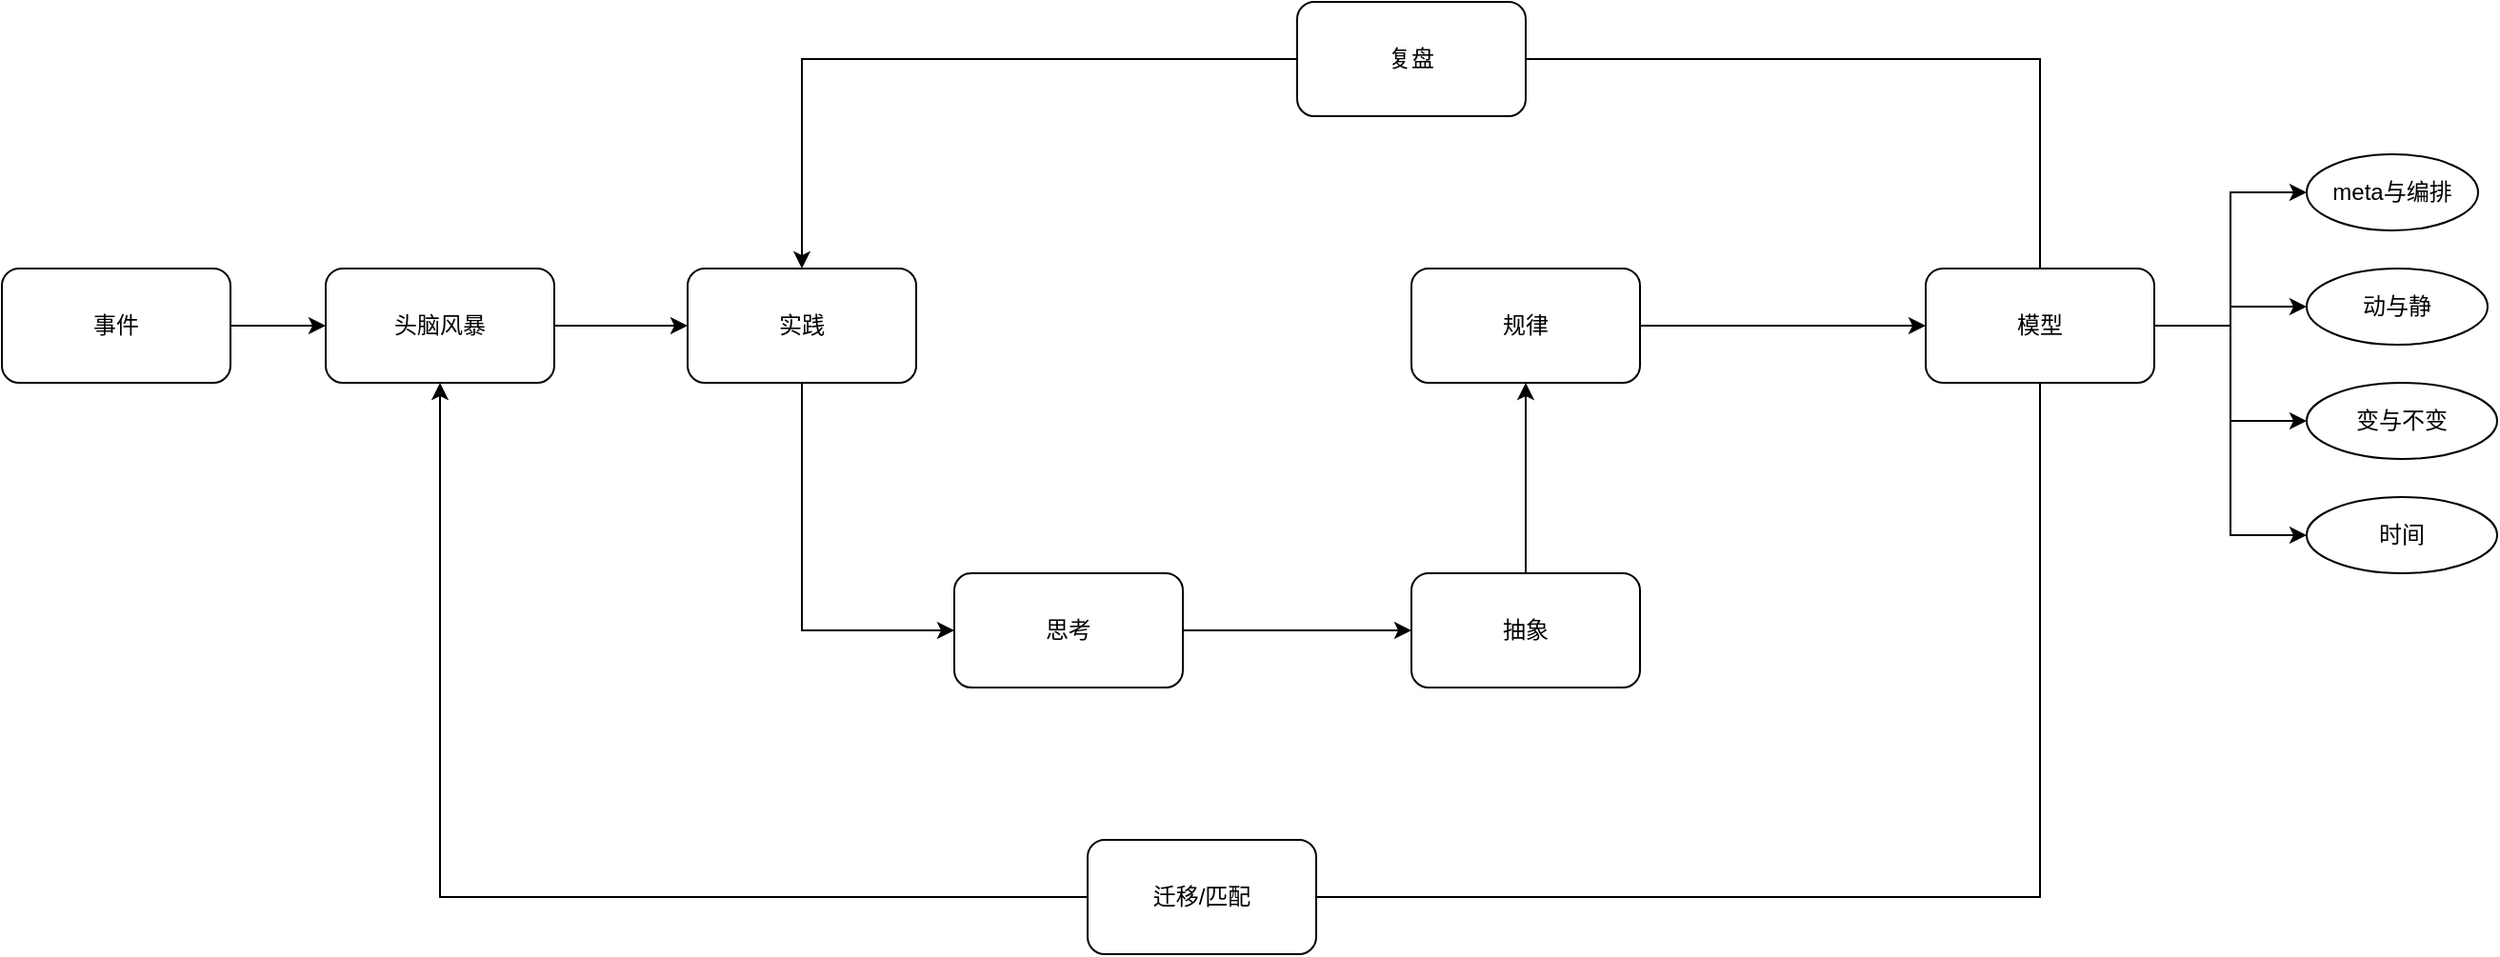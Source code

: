 <mxfile version="20.5.2" type="github">
  <diagram id="BoCD0NbdeXS_dJ5qISnO" name="第 1 页">
    <mxGraphModel dx="1422" dy="800" grid="1" gridSize="10" guides="1" tooltips="1" connect="1" arrows="1" fold="1" page="1" pageScale="1" pageWidth="400000" pageHeight="300000" math="0" shadow="0">
      <root>
        <mxCell id="0" />
        <mxCell id="1" parent="0" />
        <mxCell id="5T_cPl9XXUpTKbzgcnDv-5" style="edgeStyle=orthogonalEdgeStyle;rounded=0;orthogonalLoop=1;jettySize=auto;html=1;exitX=1;exitY=0.5;exitDx=0;exitDy=0;" edge="1" parent="1" source="5T_cPl9XXUpTKbzgcnDv-1" target="5T_cPl9XXUpTKbzgcnDv-4">
          <mxGeometry relative="1" as="geometry" />
        </mxCell>
        <mxCell id="5T_cPl9XXUpTKbzgcnDv-1" value="规律" style="rounded=1;whiteSpace=wrap;html=1;" vertex="1" parent="1">
          <mxGeometry x="780" y="290" width="120" height="60" as="geometry" />
        </mxCell>
        <mxCell id="5T_cPl9XXUpTKbzgcnDv-3" style="edgeStyle=orthogonalEdgeStyle;rounded=0;orthogonalLoop=1;jettySize=auto;html=1;exitX=0.5;exitY=0;exitDx=0;exitDy=0;entryX=0.5;entryY=1;entryDx=0;entryDy=0;" edge="1" parent="1" source="5T_cPl9XXUpTKbzgcnDv-2" target="5T_cPl9XXUpTKbzgcnDv-1">
          <mxGeometry relative="1" as="geometry" />
        </mxCell>
        <mxCell id="5T_cPl9XXUpTKbzgcnDv-2" value="抽象" style="rounded=1;whiteSpace=wrap;html=1;" vertex="1" parent="1">
          <mxGeometry x="780" y="450" width="120" height="60" as="geometry" />
        </mxCell>
        <mxCell id="5T_cPl9XXUpTKbzgcnDv-13" style="edgeStyle=orthogonalEdgeStyle;rounded=0;orthogonalLoop=1;jettySize=auto;html=1;exitX=0.5;exitY=1;exitDx=0;exitDy=0;entryX=0.5;entryY=1;entryDx=0;entryDy=0;" edge="1" parent="1" source="5T_cPl9XXUpTKbzgcnDv-4" target="5T_cPl9XXUpTKbzgcnDv-6">
          <mxGeometry relative="1" as="geometry">
            <Array as="points">
              <mxPoint x="1110" y="620" />
              <mxPoint x="270" y="620" />
            </Array>
          </mxGeometry>
        </mxCell>
        <mxCell id="5T_cPl9XXUpTKbzgcnDv-19" style="edgeStyle=orthogonalEdgeStyle;rounded=0;orthogonalLoop=1;jettySize=auto;html=1;exitX=0.5;exitY=0;exitDx=0;exitDy=0;entryX=0.5;entryY=0;entryDx=0;entryDy=0;" edge="1" parent="1" source="5T_cPl9XXUpTKbzgcnDv-4" target="5T_cPl9XXUpTKbzgcnDv-7">
          <mxGeometry relative="1" as="geometry">
            <Array as="points">
              <mxPoint x="1110" y="180" />
              <mxPoint x="460" y="180" />
            </Array>
          </mxGeometry>
        </mxCell>
        <mxCell id="5T_cPl9XXUpTKbzgcnDv-30" style="edgeStyle=orthogonalEdgeStyle;rounded=0;orthogonalLoop=1;jettySize=auto;html=1;exitX=1;exitY=0.5;exitDx=0;exitDy=0;entryX=0;entryY=0.5;entryDx=0;entryDy=0;" edge="1" parent="1" source="5T_cPl9XXUpTKbzgcnDv-4" target="5T_cPl9XXUpTKbzgcnDv-12">
          <mxGeometry relative="1" as="geometry" />
        </mxCell>
        <mxCell id="5T_cPl9XXUpTKbzgcnDv-31" style="edgeStyle=orthogonalEdgeStyle;rounded=0;orthogonalLoop=1;jettySize=auto;html=1;exitX=1;exitY=0.5;exitDx=0;exitDy=0;" edge="1" parent="1" source="5T_cPl9XXUpTKbzgcnDv-4" target="5T_cPl9XXUpTKbzgcnDv-27">
          <mxGeometry relative="1" as="geometry" />
        </mxCell>
        <mxCell id="5T_cPl9XXUpTKbzgcnDv-32" style="edgeStyle=orthogonalEdgeStyle;rounded=0;orthogonalLoop=1;jettySize=auto;html=1;exitX=1;exitY=0.5;exitDx=0;exitDy=0;" edge="1" parent="1" source="5T_cPl9XXUpTKbzgcnDv-4" target="5T_cPl9XXUpTKbzgcnDv-28">
          <mxGeometry relative="1" as="geometry" />
        </mxCell>
        <mxCell id="5T_cPl9XXUpTKbzgcnDv-33" style="edgeStyle=orthogonalEdgeStyle;rounded=0;orthogonalLoop=1;jettySize=auto;html=1;exitX=1;exitY=0.5;exitDx=0;exitDy=0;entryX=0;entryY=0.5;entryDx=0;entryDy=0;" edge="1" parent="1" source="5T_cPl9XXUpTKbzgcnDv-4" target="5T_cPl9XXUpTKbzgcnDv-29">
          <mxGeometry relative="1" as="geometry" />
        </mxCell>
        <mxCell id="5T_cPl9XXUpTKbzgcnDv-4" value="模型" style="rounded=1;whiteSpace=wrap;html=1;" vertex="1" parent="1">
          <mxGeometry x="1050" y="290" width="120" height="60" as="geometry" />
        </mxCell>
        <mxCell id="5T_cPl9XXUpTKbzgcnDv-9" style="edgeStyle=orthogonalEdgeStyle;rounded=0;orthogonalLoop=1;jettySize=auto;html=1;exitX=1;exitY=0.5;exitDx=0;exitDy=0;" edge="1" parent="1" source="5T_cPl9XXUpTKbzgcnDv-6" target="5T_cPl9XXUpTKbzgcnDv-7">
          <mxGeometry relative="1" as="geometry" />
        </mxCell>
        <mxCell id="5T_cPl9XXUpTKbzgcnDv-6" value="头脑风暴" style="rounded=1;whiteSpace=wrap;html=1;" vertex="1" parent="1">
          <mxGeometry x="210" y="290" width="120" height="60" as="geometry" />
        </mxCell>
        <mxCell id="5T_cPl9XXUpTKbzgcnDv-10" style="edgeStyle=orthogonalEdgeStyle;rounded=0;orthogonalLoop=1;jettySize=auto;html=1;exitX=0.5;exitY=1;exitDx=0;exitDy=0;entryX=0;entryY=0.5;entryDx=0;entryDy=0;" edge="1" parent="1" source="5T_cPl9XXUpTKbzgcnDv-7" target="5T_cPl9XXUpTKbzgcnDv-8">
          <mxGeometry relative="1" as="geometry" />
        </mxCell>
        <mxCell id="5T_cPl9XXUpTKbzgcnDv-7" value="实践" style="rounded=1;whiteSpace=wrap;html=1;" vertex="1" parent="1">
          <mxGeometry x="400" y="290" width="120" height="60" as="geometry" />
        </mxCell>
        <mxCell id="5T_cPl9XXUpTKbzgcnDv-11" style="edgeStyle=orthogonalEdgeStyle;rounded=0;orthogonalLoop=1;jettySize=auto;html=1;exitX=1;exitY=0.5;exitDx=0;exitDy=0;entryX=0;entryY=0.5;entryDx=0;entryDy=0;" edge="1" parent="1" source="5T_cPl9XXUpTKbzgcnDv-8" target="5T_cPl9XXUpTKbzgcnDv-2">
          <mxGeometry relative="1" as="geometry" />
        </mxCell>
        <mxCell id="5T_cPl9XXUpTKbzgcnDv-8" value="思考" style="rounded=1;whiteSpace=wrap;html=1;" vertex="1" parent="1">
          <mxGeometry x="540" y="450" width="120" height="60" as="geometry" />
        </mxCell>
        <mxCell id="5T_cPl9XXUpTKbzgcnDv-12" value="meta与编排" style="ellipse;whiteSpace=wrap;html=1;" vertex="1" parent="1">
          <mxGeometry x="1250" y="230" width="90" height="40" as="geometry" />
        </mxCell>
        <mxCell id="5T_cPl9XXUpTKbzgcnDv-15" style="edgeStyle=orthogonalEdgeStyle;rounded=0;orthogonalLoop=1;jettySize=auto;html=1;exitX=1;exitY=0.5;exitDx=0;exitDy=0;entryX=0;entryY=0.5;entryDx=0;entryDy=0;" edge="1" parent="1" source="5T_cPl9XXUpTKbzgcnDv-14" target="5T_cPl9XXUpTKbzgcnDv-6">
          <mxGeometry relative="1" as="geometry" />
        </mxCell>
        <mxCell id="5T_cPl9XXUpTKbzgcnDv-14" value="事件" style="rounded=1;whiteSpace=wrap;html=1;" vertex="1" parent="1">
          <mxGeometry x="40" y="290" width="120" height="60" as="geometry" />
        </mxCell>
        <mxCell id="5T_cPl9XXUpTKbzgcnDv-20" value="复盘" style="rounded=1;whiteSpace=wrap;html=1;" vertex="1" parent="1">
          <mxGeometry x="720" y="150" width="120" height="60" as="geometry" />
        </mxCell>
        <mxCell id="5T_cPl9XXUpTKbzgcnDv-23" value="迁移/匹配" style="rounded=1;whiteSpace=wrap;html=1;" vertex="1" parent="1">
          <mxGeometry x="610" y="590" width="120" height="60" as="geometry" />
        </mxCell>
        <mxCell id="5T_cPl9XXUpTKbzgcnDv-27" value="动与静" style="ellipse;whiteSpace=wrap;html=1;" vertex="1" parent="1">
          <mxGeometry x="1250" y="290" width="95" height="40" as="geometry" />
        </mxCell>
        <mxCell id="5T_cPl9XXUpTKbzgcnDv-28" value="变与不变" style="ellipse;whiteSpace=wrap;html=1;" vertex="1" parent="1">
          <mxGeometry x="1250" y="350" width="100" height="40" as="geometry" />
        </mxCell>
        <mxCell id="5T_cPl9XXUpTKbzgcnDv-29" value="时间" style="ellipse;whiteSpace=wrap;html=1;" vertex="1" parent="1">
          <mxGeometry x="1250" y="410" width="100" height="40" as="geometry" />
        </mxCell>
      </root>
    </mxGraphModel>
  </diagram>
</mxfile>
